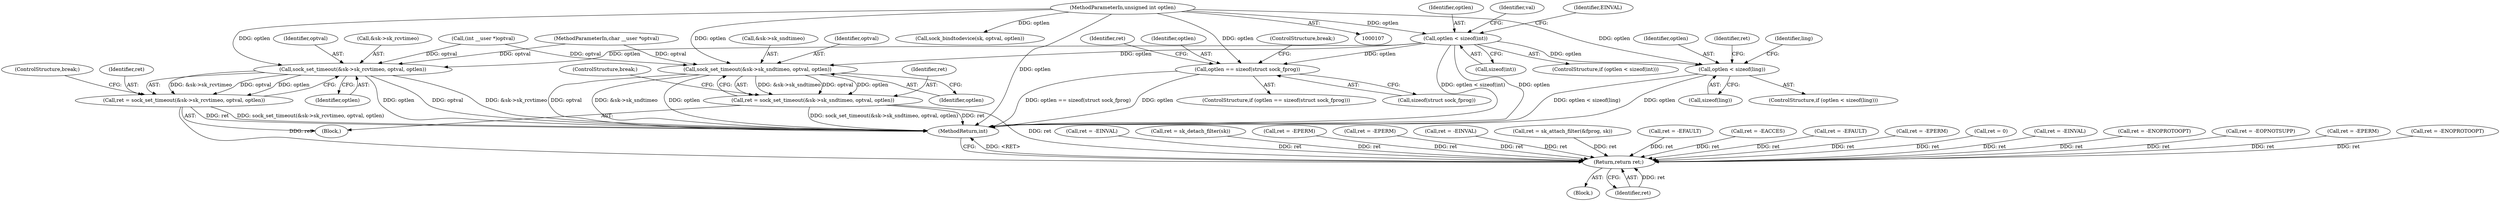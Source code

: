 digraph "0_linux_3e10986d1d698140747fcfc2761ec9cb64c1d582@API" {
"1000137" [label="(Call,optlen < sizeof(int))"];
"1000112" [label="(MethodParameterIn,unsigned int optlen)"];
"1000345" [label="(Call,optlen < sizeof(ling))"];
"1000535" [label="(Call,sock_set_timeout(&sk->sk_rcvtimeo, optval, optlen))"];
"1000533" [label="(Call,ret = sock_set_timeout(&sk->sk_rcvtimeo, optval, optlen))"];
"1000666" [label="(Return,return ret;)"];
"1000546" [label="(Call,sock_set_timeout(&sk->sk_sndtimeo, optval, optlen))"];
"1000544" [label="(Call,ret = sock_set_timeout(&sk->sk_sndtimeo, optval, optlen))"];
"1000560" [label="(Call,optlen == sizeof(struct sock_fprog))"];
"1000584" [label="(ControlStructure,break;)"];
"1000350" [label="(Call,ret = -EINVAL)"];
"1000534" [label="(Identifier,ret)"];
"1000139" [label="(Call,sizeof(int))"];
"1000586" [label="(Call,ret = sk_detach_filter(sk))"];
"1000111" [label="(MethodParameterIn,char __user *optval)"];
"1000113" [label="(Block,)"];
"1000562" [label="(Call,sizeof(struct sock_fprog))"];
"1000552" [label="(Identifier,optlen)"];
"1000668" [label="(MethodReturn,int)"];
"1000567" [label="(Identifier,ret)"];
"1000163" [label="(Block,)"];
"1000559" [label="(ControlStructure,if (optlen == sizeof(struct sock_fprog)))"];
"1000545" [label="(Identifier,ret)"];
"1000546" [label="(Call,sock_set_timeout(&sk->sk_sndtimeo, optval, optlen))"];
"1000244" [label="(Call,ret = -EPERM)"];
"1000345" [label="(Call,optlen < sizeof(ling))"];
"1000613" [label="(Call,ret = -EPERM)"];
"1000533" [label="(Call,ret = sock_set_timeout(&sk->sk_rcvtimeo, optval, optlen))"];
"1000132" [label="(Call,sock_bindtodevice(sk, optval, optlen))"];
"1000358" [label="(Identifier,ling)"];
"1000467" [label="(Call,ret = -EINVAL)"];
"1000578" [label="(Call,ret = sk_attach_filter(&fprog, sk))"];
"1000544" [label="(Call,ret = sock_set_timeout(&sk->sk_sndtimeo, optval, optlen))"];
"1000363" [label="(Call,ret = -EFAULT)"];
"1000143" [label="(Identifier,EINVAL)"];
"1000171" [label="(Call,ret = -EACCES)"];
"1000566" [label="(Call,ret = -EFAULT)"];
"1000540" [label="(Identifier,optval)"];
"1000541" [label="(Identifier,optlen)"];
"1000346" [label="(Identifier,optlen)"];
"1000147" [label="(Call,(int __user *)optval)"];
"1000536" [label="(Call,&sk->sk_rcvtimeo)"];
"1000280" [label="(Call,ret = -EPERM)"];
"1000542" [label="(ControlStructure,break;)"];
"1000124" [label="(Call,ret = 0)"];
"1000136" [label="(ControlStructure,if (optlen < sizeof(int)))"];
"1000555" [label="(Call,ret = -EINVAL)"];
"1000659" [label="(Call,ret = -ENOPROTOOPT)"];
"1000560" [label="(Call,optlen == sizeof(struct sock_fprog))"];
"1000344" [label="(ControlStructure,if (optlen < sizeof(ling)))"];
"1000647" [label="(Call,ret = -EOPNOTSUPP)"];
"1000547" [label="(Call,&sk->sk_sndtimeo)"];
"1000551" [label="(Identifier,optval)"];
"1000138" [label="(Identifier,optlen)"];
"1000351" [label="(Identifier,ret)"];
"1000535" [label="(Call,sock_set_timeout(&sk->sk_rcvtimeo, optval, optlen))"];
"1000667" [label="(Identifier,ret)"];
"1000112" [label="(MethodParameterIn,unsigned int optlen)"];
"1000338" [label="(Call,ret = -EPERM)"];
"1000561" [label="(Identifier,optlen)"];
"1000137" [label="(Call,optlen < sizeof(int))"];
"1000666" [label="(Return,return ret;)"];
"1000146" [label="(Identifier,val)"];
"1000195" [label="(Call,ret = -ENOPROTOOPT)"];
"1000347" [label="(Call,sizeof(ling))"];
"1000553" [label="(ControlStructure,break;)"];
"1000137" -> "1000136"  [label="AST: "];
"1000137" -> "1000139"  [label="CFG: "];
"1000138" -> "1000137"  [label="AST: "];
"1000139" -> "1000137"  [label="AST: "];
"1000143" -> "1000137"  [label="CFG: "];
"1000146" -> "1000137"  [label="CFG: "];
"1000137" -> "1000668"  [label="DDG: optlen"];
"1000137" -> "1000668"  [label="DDG: optlen < sizeof(int)"];
"1000112" -> "1000137"  [label="DDG: optlen"];
"1000137" -> "1000345"  [label="DDG: optlen"];
"1000137" -> "1000535"  [label="DDG: optlen"];
"1000137" -> "1000546"  [label="DDG: optlen"];
"1000137" -> "1000560"  [label="DDG: optlen"];
"1000112" -> "1000107"  [label="AST: "];
"1000112" -> "1000668"  [label="DDG: optlen"];
"1000112" -> "1000132"  [label="DDG: optlen"];
"1000112" -> "1000345"  [label="DDG: optlen"];
"1000112" -> "1000535"  [label="DDG: optlen"];
"1000112" -> "1000546"  [label="DDG: optlen"];
"1000112" -> "1000560"  [label="DDG: optlen"];
"1000345" -> "1000344"  [label="AST: "];
"1000345" -> "1000347"  [label="CFG: "];
"1000346" -> "1000345"  [label="AST: "];
"1000347" -> "1000345"  [label="AST: "];
"1000351" -> "1000345"  [label="CFG: "];
"1000358" -> "1000345"  [label="CFG: "];
"1000345" -> "1000668"  [label="DDG: optlen"];
"1000345" -> "1000668"  [label="DDG: optlen < sizeof(ling)"];
"1000535" -> "1000533"  [label="AST: "];
"1000535" -> "1000541"  [label="CFG: "];
"1000536" -> "1000535"  [label="AST: "];
"1000540" -> "1000535"  [label="AST: "];
"1000541" -> "1000535"  [label="AST: "];
"1000533" -> "1000535"  [label="CFG: "];
"1000535" -> "1000668"  [label="DDG: optval"];
"1000535" -> "1000668"  [label="DDG: &sk->sk_rcvtimeo"];
"1000535" -> "1000668"  [label="DDG: optlen"];
"1000535" -> "1000533"  [label="DDG: &sk->sk_rcvtimeo"];
"1000535" -> "1000533"  [label="DDG: optval"];
"1000535" -> "1000533"  [label="DDG: optlen"];
"1000147" -> "1000535"  [label="DDG: optval"];
"1000111" -> "1000535"  [label="DDG: optval"];
"1000533" -> "1000163"  [label="AST: "];
"1000534" -> "1000533"  [label="AST: "];
"1000542" -> "1000533"  [label="CFG: "];
"1000533" -> "1000668"  [label="DDG: ret"];
"1000533" -> "1000668"  [label="DDG: sock_set_timeout(&sk->sk_rcvtimeo, optval, optlen)"];
"1000533" -> "1000666"  [label="DDG: ret"];
"1000666" -> "1000113"  [label="AST: "];
"1000666" -> "1000667"  [label="CFG: "];
"1000667" -> "1000666"  [label="AST: "];
"1000668" -> "1000666"  [label="CFG: "];
"1000666" -> "1000668"  [label="DDG: <RET>"];
"1000667" -> "1000666"  [label="DDG: ret"];
"1000338" -> "1000666"  [label="DDG: ret"];
"1000171" -> "1000666"  [label="DDG: ret"];
"1000124" -> "1000666"  [label="DDG: ret"];
"1000350" -> "1000666"  [label="DDG: ret"];
"1000659" -> "1000666"  [label="DDG: ret"];
"1000363" -> "1000666"  [label="DDG: ret"];
"1000467" -> "1000666"  [label="DDG: ret"];
"1000586" -> "1000666"  [label="DDG: ret"];
"1000566" -> "1000666"  [label="DDG: ret"];
"1000244" -> "1000666"  [label="DDG: ret"];
"1000195" -> "1000666"  [label="DDG: ret"];
"1000613" -> "1000666"  [label="DDG: ret"];
"1000578" -> "1000666"  [label="DDG: ret"];
"1000647" -> "1000666"  [label="DDG: ret"];
"1000555" -> "1000666"  [label="DDG: ret"];
"1000544" -> "1000666"  [label="DDG: ret"];
"1000280" -> "1000666"  [label="DDG: ret"];
"1000546" -> "1000544"  [label="AST: "];
"1000546" -> "1000552"  [label="CFG: "];
"1000547" -> "1000546"  [label="AST: "];
"1000551" -> "1000546"  [label="AST: "];
"1000552" -> "1000546"  [label="AST: "];
"1000544" -> "1000546"  [label="CFG: "];
"1000546" -> "1000668"  [label="DDG: optval"];
"1000546" -> "1000668"  [label="DDG: &sk->sk_sndtimeo"];
"1000546" -> "1000668"  [label="DDG: optlen"];
"1000546" -> "1000544"  [label="DDG: &sk->sk_sndtimeo"];
"1000546" -> "1000544"  [label="DDG: optval"];
"1000546" -> "1000544"  [label="DDG: optlen"];
"1000147" -> "1000546"  [label="DDG: optval"];
"1000111" -> "1000546"  [label="DDG: optval"];
"1000544" -> "1000163"  [label="AST: "];
"1000545" -> "1000544"  [label="AST: "];
"1000553" -> "1000544"  [label="CFG: "];
"1000544" -> "1000668"  [label="DDG: sock_set_timeout(&sk->sk_sndtimeo, optval, optlen)"];
"1000544" -> "1000668"  [label="DDG: ret"];
"1000560" -> "1000559"  [label="AST: "];
"1000560" -> "1000562"  [label="CFG: "];
"1000561" -> "1000560"  [label="AST: "];
"1000562" -> "1000560"  [label="AST: "];
"1000567" -> "1000560"  [label="CFG: "];
"1000584" -> "1000560"  [label="CFG: "];
"1000560" -> "1000668"  [label="DDG: optlen == sizeof(struct sock_fprog)"];
"1000560" -> "1000668"  [label="DDG: optlen"];
}
